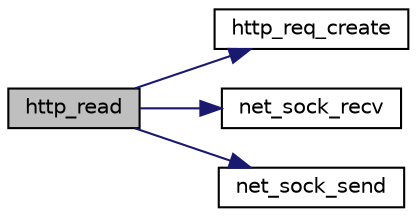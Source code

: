 digraph "http_read"
{
 // LATEX_PDF_SIZE
  edge [fontname="Helvetica",fontsize="10",labelfontname="Helvetica",labelfontsize="10"];
  node [fontname="Helvetica",fontsize="10",shape=record];
  rankdir="LR";
  Node1 [label="http_read",height=0.2,width=0.4,color="black", fillcolor="grey75", style="filled", fontcolor="black",tooltip="Read from an HTTP progressive download session."];
  Node1 -> Node2 [color="midnightblue",fontsize="10",style="solid",fontname="Helvetica"];
  Node2 [label="http_req_create",height=0.2,width=0.4,color="black", fillcolor="white", style="filled",URL="$http__util_8c.html#abd2a766019f89e0d4cb0db4095eb49c6",tooltip="Create an HTTP request string from the parameter list."];
  Node1 -> Node3 [color="midnightblue",fontsize="10",style="solid",fontname="Helvetica"];
  Node3 [label="net_sock_recv",height=0.2,width=0.4,color="black", fillcolor="white", style="filled",URL="$net_8c.html#a3cda7f0c777dab2554a48a9d3d4bd592",tooltip="Read from a socket."];
  Node1 -> Node4 [color="midnightblue",fontsize="10",style="solid",fontname="Helvetica"];
  Node4 [label="net_sock_send",height=0.2,width=0.4,color="black", fillcolor="white", style="filled",URL="$net_8c.html#a627600b4465087cb48adcb111441587e",tooltip="Send through a socket."];
}
